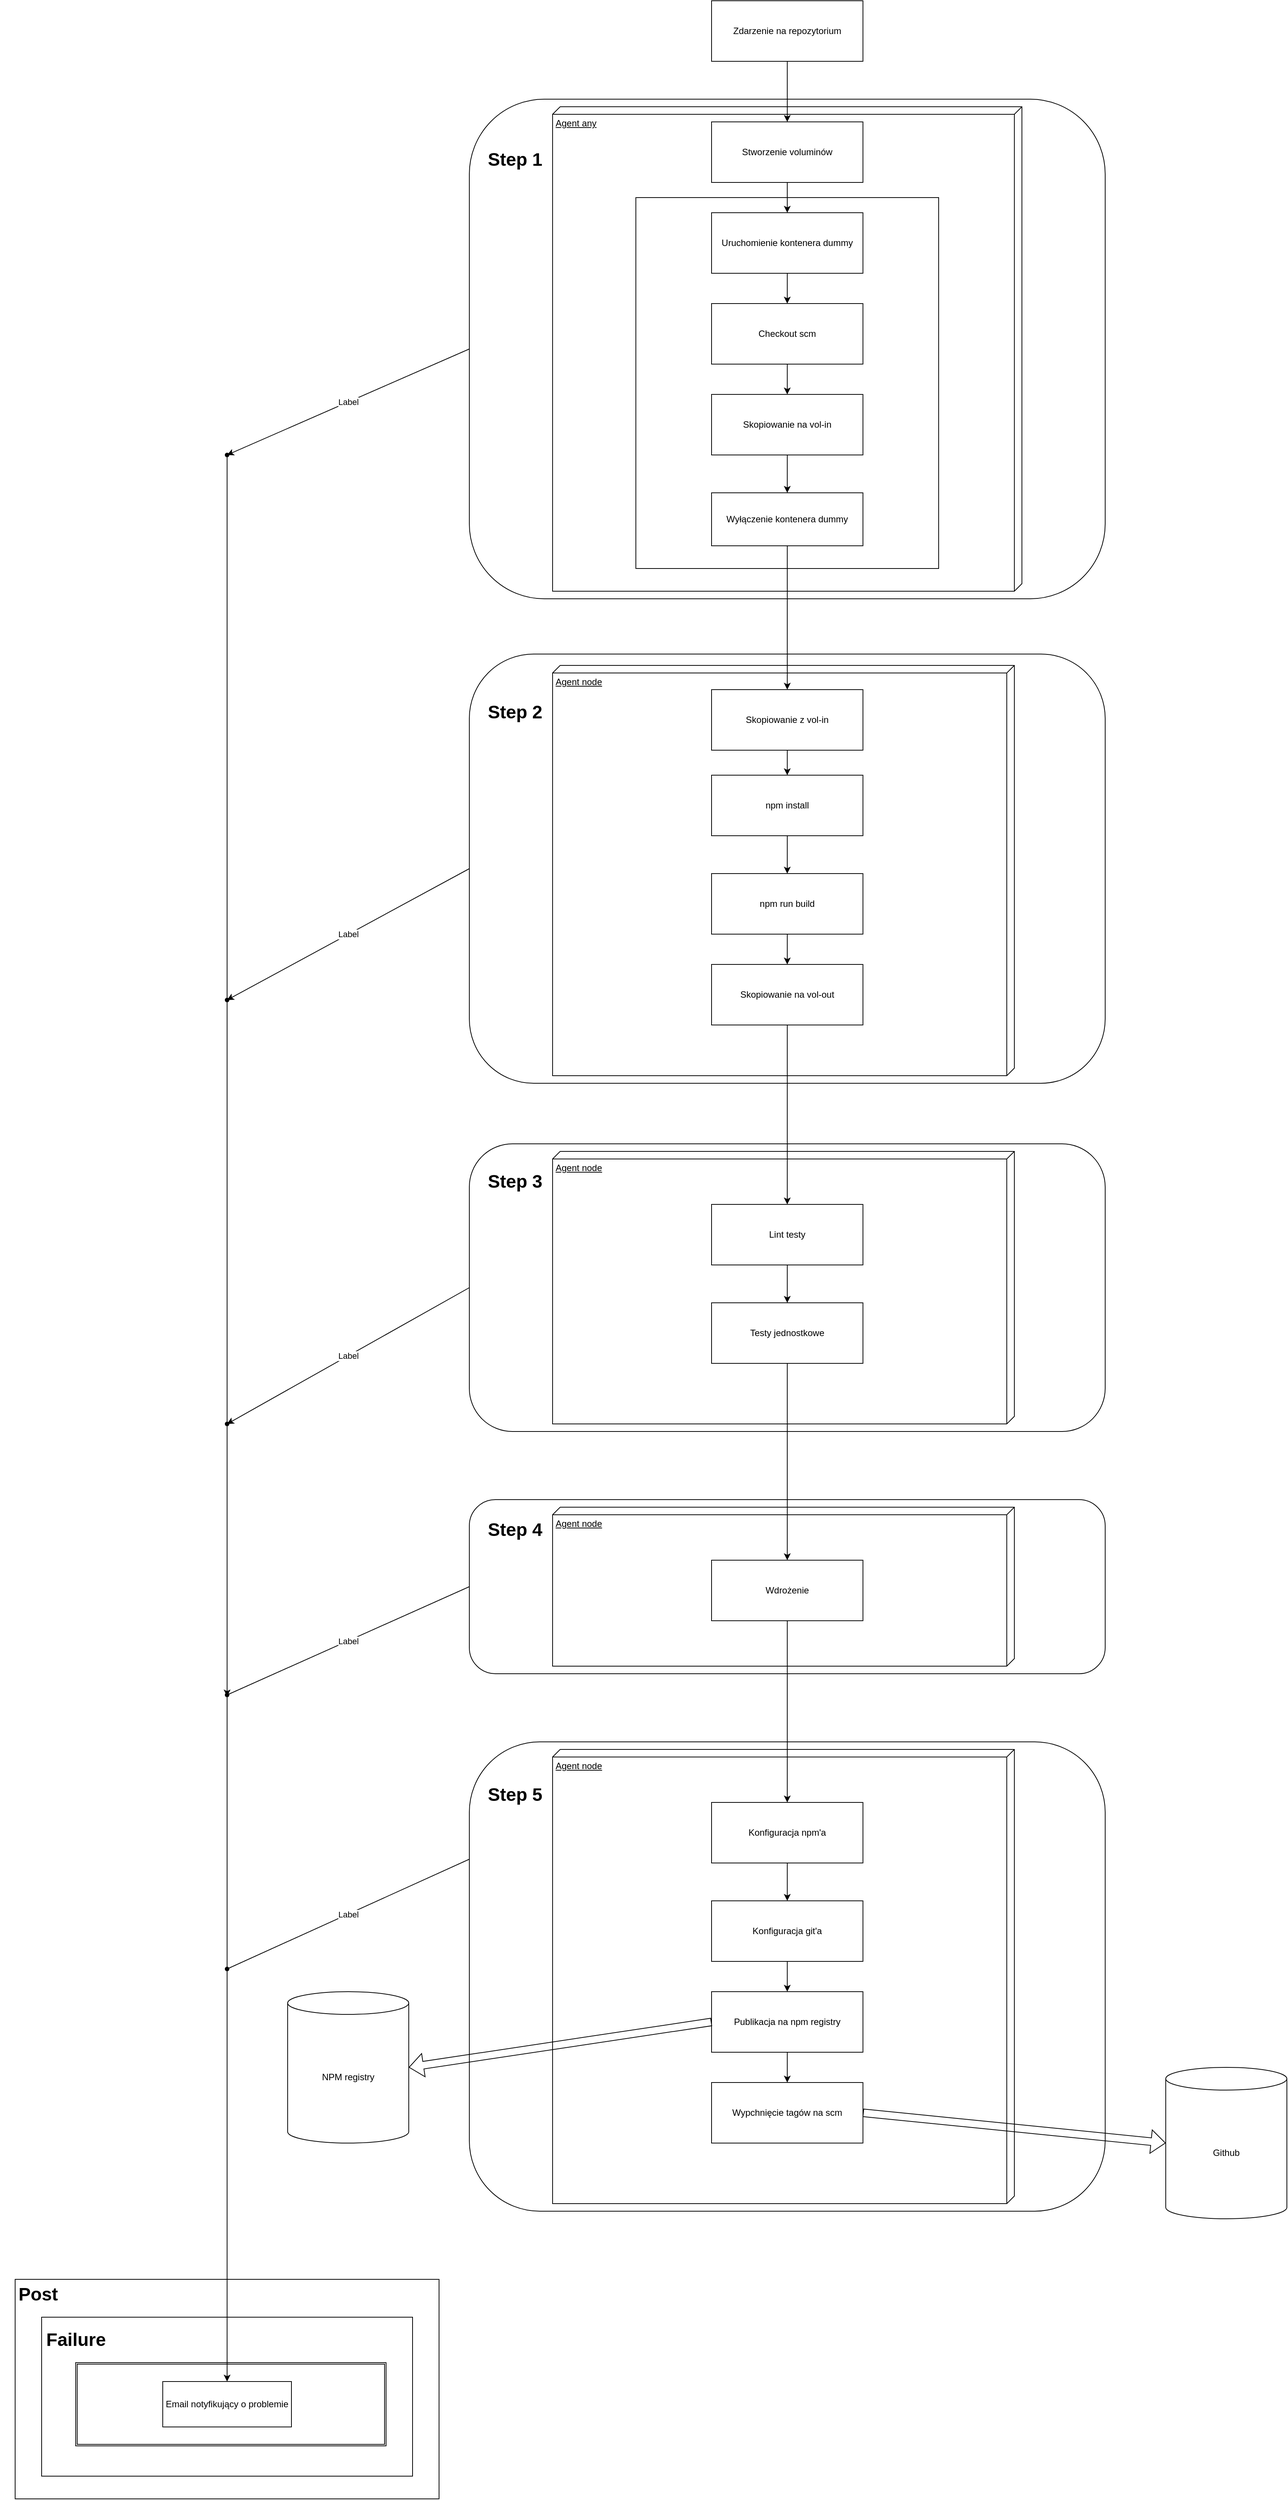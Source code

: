 <mxfile version="18.0.2" type="github">
  <diagram id="yk3ccd7kxiBGalzHjZFc" name="Page-1">
    <mxGraphModel dx="2249" dy="754" grid="1" gridSize="10" guides="1" tooltips="1" connect="1" arrows="1" fold="1" page="1" pageScale="1" pageWidth="827" pageHeight="1169" math="0" shadow="0">
      <root>
        <mxCell id="0" />
        <mxCell id="1" parent="0" />
        <mxCell id="wBmONSoiqPwGgzWHGf61-74" value="" style="rounded=1;whiteSpace=wrap;html=1;" vertex="1" parent="1">
          <mxGeometry x="40" y="2380" width="840" height="620" as="geometry" />
        </mxCell>
        <mxCell id="wBmONSoiqPwGgzWHGf61-73" value="" style="rounded=1;whiteSpace=wrap;html=1;" vertex="1" parent="1">
          <mxGeometry x="40" y="2060" width="840" height="230" as="geometry" />
        </mxCell>
        <mxCell id="wBmONSoiqPwGgzWHGf61-72" value="" style="rounded=1;whiteSpace=wrap;html=1;" vertex="1" parent="1">
          <mxGeometry x="40" y="1590" width="840" height="380" as="geometry" />
        </mxCell>
        <mxCell id="wBmONSoiqPwGgzWHGf61-71" value="" style="rounded=1;whiteSpace=wrap;html=1;" vertex="1" parent="1">
          <mxGeometry x="40" y="943" width="840" height="567" as="geometry" />
        </mxCell>
        <mxCell id="wBmONSoiqPwGgzWHGf61-23" value="" style="rounded=1;whiteSpace=wrap;html=1;" vertex="1" parent="1">
          <mxGeometry x="40" y="210" width="840" height="660" as="geometry" />
        </mxCell>
        <mxCell id="wBmONSoiqPwGgzWHGf61-39" value="Agent any" style="verticalAlign=top;align=left;spacingTop=8;spacingLeft=2;spacingRight=12;shape=cube;size=10;direction=south;fontStyle=4;html=1;" vertex="1" parent="1">
          <mxGeometry x="150" y="220" width="620" height="640" as="geometry" />
        </mxCell>
        <mxCell id="wBmONSoiqPwGgzWHGf61-36" value="Agent node" style="verticalAlign=top;align=left;spacingTop=8;spacingLeft=2;spacingRight=12;shape=cube;size=10;direction=south;fontStyle=4;html=1;" vertex="1" parent="1">
          <mxGeometry x="150" y="958" width="610" height="542" as="geometry" />
        </mxCell>
        <mxCell id="wBmONSoiqPwGgzWHGf61-5" value="Zdarzenie na repozytorium" style="rounded=0;whiteSpace=wrap;html=1;" vertex="1" parent="1">
          <mxGeometry x="360" y="80" width="200" height="80" as="geometry" />
        </mxCell>
        <mxCell id="wBmONSoiqPwGgzWHGf61-6" value="Stworzenie voluminów" style="rounded=0;whiteSpace=wrap;html=1;" vertex="1" parent="1">
          <mxGeometry x="360" y="240" width="200" height="80" as="geometry" />
        </mxCell>
        <mxCell id="wBmONSoiqPwGgzWHGf61-21" value="" style="rounded=0;whiteSpace=wrap;html=1;" vertex="1" parent="1">
          <mxGeometry x="260" y="340" width="400" height="490" as="geometry" />
        </mxCell>
        <mxCell id="wBmONSoiqPwGgzWHGf61-15" value="Checkout scm" style="rounded=0;whiteSpace=wrap;html=1;" vertex="1" parent="1">
          <mxGeometry x="360" y="480" width="200" height="80" as="geometry" />
        </mxCell>
        <mxCell id="wBmONSoiqPwGgzWHGf61-18" value="Skopiowanie na vol-in" style="rounded=0;whiteSpace=wrap;html=1;" vertex="1" parent="1">
          <mxGeometry x="360" y="600" width="200" height="80" as="geometry" />
        </mxCell>
        <mxCell id="wBmONSoiqPwGgzWHGf61-19" value="Wyłączenie kontenera dummy" style="rounded=0;whiteSpace=wrap;html=1;" vertex="1" parent="1">
          <mxGeometry x="360" y="730" width="200" height="70" as="geometry" />
        </mxCell>
        <mxCell id="wBmONSoiqPwGgzWHGf61-12" value="Uruchomienie kontenera dummy" style="rounded=0;whiteSpace=wrap;html=1;" vertex="1" parent="1">
          <mxGeometry x="360" y="360" width="200" height="80" as="geometry" />
        </mxCell>
        <mxCell id="wBmONSoiqPwGgzWHGf61-24" value="Step 1" style="text;strokeColor=none;fillColor=none;html=1;fontSize=24;fontStyle=1;verticalAlign=middle;align=center;" vertex="1" parent="1">
          <mxGeometry x="50" y="270" width="100" height="40" as="geometry" />
        </mxCell>
        <mxCell id="wBmONSoiqPwGgzWHGf61-28" value="" style="endArrow=classic;html=1;rounded=0;entryX=0.5;entryY=0;entryDx=0;entryDy=0;" edge="1" parent="1" source="wBmONSoiqPwGgzWHGf61-12" target="wBmONSoiqPwGgzWHGf61-15">
          <mxGeometry width="50" height="50" relative="1" as="geometry">
            <mxPoint x="390" y="500" as="sourcePoint" />
            <mxPoint x="440" y="450" as="targetPoint" />
          </mxGeometry>
        </mxCell>
        <mxCell id="wBmONSoiqPwGgzWHGf61-29" value="" style="endArrow=classic;html=1;rounded=0;entryX=0.5;entryY=0;entryDx=0;entryDy=0;" edge="1" parent="1" source="wBmONSoiqPwGgzWHGf61-6" target="wBmONSoiqPwGgzWHGf61-12">
          <mxGeometry width="50" height="50" relative="1" as="geometry">
            <mxPoint x="390" y="500" as="sourcePoint" />
            <mxPoint x="440" y="450" as="targetPoint" />
          </mxGeometry>
        </mxCell>
        <mxCell id="wBmONSoiqPwGgzWHGf61-30" value="" style="endArrow=classic;html=1;rounded=0;" edge="1" parent="1" source="wBmONSoiqPwGgzWHGf61-5" target="wBmONSoiqPwGgzWHGf61-6">
          <mxGeometry width="50" height="50" relative="1" as="geometry">
            <mxPoint x="390" y="500" as="sourcePoint" />
            <mxPoint x="440" y="450" as="targetPoint" />
          </mxGeometry>
        </mxCell>
        <mxCell id="wBmONSoiqPwGgzWHGf61-31" value="" style="endArrow=classic;html=1;rounded=0;entryX=0.5;entryY=0;entryDx=0;entryDy=0;exitX=0.5;exitY=1;exitDx=0;exitDy=0;" edge="1" parent="1" source="wBmONSoiqPwGgzWHGf61-15" target="wBmONSoiqPwGgzWHGf61-18">
          <mxGeometry width="50" height="50" relative="1" as="geometry">
            <mxPoint x="390" y="500" as="sourcePoint" />
            <mxPoint x="440" y="450" as="targetPoint" />
          </mxGeometry>
        </mxCell>
        <mxCell id="wBmONSoiqPwGgzWHGf61-32" value="" style="endArrow=classic;html=1;rounded=0;entryX=0.5;entryY=0;entryDx=0;entryDy=0;exitX=0.5;exitY=1;exitDx=0;exitDy=0;" edge="1" parent="1" source="wBmONSoiqPwGgzWHGf61-18" target="wBmONSoiqPwGgzWHGf61-19">
          <mxGeometry width="50" height="50" relative="1" as="geometry">
            <mxPoint x="390" y="500" as="sourcePoint" />
            <mxPoint x="440" y="450" as="targetPoint" />
          </mxGeometry>
        </mxCell>
        <mxCell id="wBmONSoiqPwGgzWHGf61-34" value="npm install" style="rounded=0;whiteSpace=wrap;html=1;" vertex="1" parent="1">
          <mxGeometry x="360" y="1103" width="200" height="80" as="geometry" />
        </mxCell>
        <mxCell id="wBmONSoiqPwGgzWHGf61-35" value="npm run build" style="rounded=0;whiteSpace=wrap;html=1;" vertex="1" parent="1">
          <mxGeometry x="360" y="1233" width="200" height="80" as="geometry" />
        </mxCell>
        <mxCell id="wBmONSoiqPwGgzWHGf61-37" value="Skopiowanie na vol-out" style="rounded=0;whiteSpace=wrap;html=1;" vertex="1" parent="1">
          <mxGeometry x="360" y="1353" width="200" height="80" as="geometry" />
        </mxCell>
        <mxCell id="wBmONSoiqPwGgzWHGf61-40" value="Skopiowanie z vol-in" style="rounded=0;whiteSpace=wrap;html=1;" vertex="1" parent="1">
          <mxGeometry x="360" y="990" width="200" height="80" as="geometry" />
        </mxCell>
        <mxCell id="wBmONSoiqPwGgzWHGf61-42" value="Agent node" style="verticalAlign=top;align=left;spacingTop=8;spacingLeft=2;spacingRight=12;shape=cube;size=10;direction=south;fontStyle=4;html=1;" vertex="1" parent="1">
          <mxGeometry x="150" y="1600" width="610" height="360" as="geometry" />
        </mxCell>
        <mxCell id="wBmONSoiqPwGgzWHGf61-44" value="Lint testy" style="rounded=0;whiteSpace=wrap;html=1;" vertex="1" parent="1">
          <mxGeometry x="360" y="1670" width="200" height="80" as="geometry" />
        </mxCell>
        <mxCell id="wBmONSoiqPwGgzWHGf61-45" value="Testy jednostkowe" style="rounded=0;whiteSpace=wrap;html=1;" vertex="1" parent="1">
          <mxGeometry x="360" y="1800" width="200" height="80" as="geometry" />
        </mxCell>
        <mxCell id="wBmONSoiqPwGgzWHGf61-47" value="Agent node" style="verticalAlign=top;align=left;spacingTop=8;spacingLeft=2;spacingRight=12;shape=cube;size=10;direction=south;fontStyle=4;html=1;" vertex="1" parent="1">
          <mxGeometry x="150" y="2070" width="610" height="210" as="geometry" />
        </mxCell>
        <mxCell id="wBmONSoiqPwGgzWHGf61-48" value="Wdrożenie" style="rounded=0;whiteSpace=wrap;html=1;" vertex="1" parent="1">
          <mxGeometry x="360" y="2140" width="200" height="80" as="geometry" />
        </mxCell>
        <mxCell id="wBmONSoiqPwGgzWHGf61-51" value="Agent node" style="verticalAlign=top;align=left;spacingTop=8;spacingLeft=2;spacingRight=12;shape=cube;size=10;direction=south;fontStyle=4;html=1;" vertex="1" parent="1">
          <mxGeometry x="150" y="2390" width="610" height="600" as="geometry" />
        </mxCell>
        <mxCell id="wBmONSoiqPwGgzWHGf61-52" value="Konfiguracja npm&#39;a" style="rounded=0;whiteSpace=wrap;html=1;" vertex="1" parent="1">
          <mxGeometry x="360" y="2460" width="200" height="80" as="geometry" />
        </mxCell>
        <mxCell id="wBmONSoiqPwGgzWHGf61-53" value="Konfiguracja git&#39;a" style="rounded=0;whiteSpace=wrap;html=1;" vertex="1" parent="1">
          <mxGeometry x="360" y="2590" width="200" height="80" as="geometry" />
        </mxCell>
        <mxCell id="wBmONSoiqPwGgzWHGf61-54" value="Publikacja na npm registry" style="rounded=0;whiteSpace=wrap;html=1;" vertex="1" parent="1">
          <mxGeometry x="360" y="2710" width="200" height="80" as="geometry" />
        </mxCell>
        <mxCell id="wBmONSoiqPwGgzWHGf61-55" value="Wypchnięcie tagów na scm" style="rounded=0;whiteSpace=wrap;html=1;" vertex="1" parent="1">
          <mxGeometry x="360" y="2830" width="200" height="80" as="geometry" />
        </mxCell>
        <mxCell id="wBmONSoiqPwGgzWHGf61-56" value="" style="endArrow=classic;html=1;rounded=0;exitX=0.5;exitY=1;exitDx=0;exitDy=0;" edge="1" parent="1" source="wBmONSoiqPwGgzWHGf61-19" target="wBmONSoiqPwGgzWHGf61-40">
          <mxGeometry width="50" height="50" relative="1" as="geometry">
            <mxPoint x="390" y="1210" as="sourcePoint" />
            <mxPoint x="440" y="1160" as="targetPoint" />
          </mxGeometry>
        </mxCell>
        <mxCell id="wBmONSoiqPwGgzWHGf61-57" value="" style="endArrow=classic;html=1;rounded=0;exitX=0.5;exitY=1;exitDx=0;exitDy=0;entryX=0.5;entryY=0;entryDx=0;entryDy=0;" edge="1" parent="1" source="wBmONSoiqPwGgzWHGf61-34" target="wBmONSoiqPwGgzWHGf61-35">
          <mxGeometry width="50" height="50" relative="1" as="geometry">
            <mxPoint x="390" y="1010" as="sourcePoint" />
            <mxPoint x="440" y="960" as="targetPoint" />
          </mxGeometry>
        </mxCell>
        <mxCell id="wBmONSoiqPwGgzWHGf61-58" value="" style="endArrow=classic;html=1;rounded=0;exitX=0.5;exitY=1;exitDx=0;exitDy=0;" edge="1" parent="1" source="wBmONSoiqPwGgzWHGf61-40" target="wBmONSoiqPwGgzWHGf61-34">
          <mxGeometry width="50" height="50" relative="1" as="geometry">
            <mxPoint x="390" y="1010" as="sourcePoint" />
            <mxPoint x="440" y="960" as="targetPoint" />
          </mxGeometry>
        </mxCell>
        <mxCell id="wBmONSoiqPwGgzWHGf61-59" value="" style="endArrow=classic;html=1;rounded=0;exitX=0.5;exitY=1;exitDx=0;exitDy=0;" edge="1" parent="1" source="wBmONSoiqPwGgzWHGf61-35" target="wBmONSoiqPwGgzWHGf61-37">
          <mxGeometry width="50" height="50" relative="1" as="geometry">
            <mxPoint x="390" y="1310" as="sourcePoint" />
            <mxPoint x="440" y="1260" as="targetPoint" />
          </mxGeometry>
        </mxCell>
        <mxCell id="wBmONSoiqPwGgzWHGf61-60" value="" style="endArrow=classic;html=1;rounded=0;exitX=0.5;exitY=1;exitDx=0;exitDy=0;" edge="1" parent="1" source="wBmONSoiqPwGgzWHGf61-37" target="wBmONSoiqPwGgzWHGf61-44">
          <mxGeometry width="50" height="50" relative="1" as="geometry">
            <mxPoint x="390" y="1310" as="sourcePoint" />
            <mxPoint x="440" y="1260" as="targetPoint" />
          </mxGeometry>
        </mxCell>
        <mxCell id="wBmONSoiqPwGgzWHGf61-61" value="" style="endArrow=classic;html=1;rounded=0;exitX=0.5;exitY=1;exitDx=0;exitDy=0;" edge="1" parent="1" source="wBmONSoiqPwGgzWHGf61-44" target="wBmONSoiqPwGgzWHGf61-45">
          <mxGeometry width="50" height="50" relative="1" as="geometry">
            <mxPoint x="390" y="1810" as="sourcePoint" />
            <mxPoint x="440" y="1760" as="targetPoint" />
          </mxGeometry>
        </mxCell>
        <mxCell id="wBmONSoiqPwGgzWHGf61-62" value="" style="endArrow=classic;html=1;rounded=0;exitX=0.5;exitY=1;exitDx=0;exitDy=0;" edge="1" parent="1" source="wBmONSoiqPwGgzWHGf61-45" target="wBmONSoiqPwGgzWHGf61-48">
          <mxGeometry width="50" height="50" relative="1" as="geometry">
            <mxPoint x="390" y="1810" as="sourcePoint" />
            <mxPoint x="440" y="1760" as="targetPoint" />
          </mxGeometry>
        </mxCell>
        <mxCell id="wBmONSoiqPwGgzWHGf61-63" value="" style="endArrow=classic;html=1;rounded=0;exitX=0.5;exitY=1;exitDx=0;exitDy=0;" edge="1" parent="1" source="wBmONSoiqPwGgzWHGf61-48" target="wBmONSoiqPwGgzWHGf61-52">
          <mxGeometry width="50" height="50" relative="1" as="geometry">
            <mxPoint x="390" y="2110" as="sourcePoint" />
            <mxPoint x="440" y="2060" as="targetPoint" />
          </mxGeometry>
        </mxCell>
        <mxCell id="wBmONSoiqPwGgzWHGf61-64" value="" style="endArrow=classic;html=1;rounded=0;exitX=0.5;exitY=1;exitDx=0;exitDy=0;" edge="1" parent="1" source="wBmONSoiqPwGgzWHGf61-52" target="wBmONSoiqPwGgzWHGf61-53">
          <mxGeometry width="50" height="50" relative="1" as="geometry">
            <mxPoint x="390" y="2310" as="sourcePoint" />
            <mxPoint x="440" y="2260" as="targetPoint" />
          </mxGeometry>
        </mxCell>
        <mxCell id="wBmONSoiqPwGgzWHGf61-65" value="" style="endArrow=classic;html=1;rounded=0;exitX=0.5;exitY=1;exitDx=0;exitDy=0;" edge="1" parent="1" source="wBmONSoiqPwGgzWHGf61-53" target="wBmONSoiqPwGgzWHGf61-54">
          <mxGeometry width="50" height="50" relative="1" as="geometry">
            <mxPoint x="390" y="2610" as="sourcePoint" />
            <mxPoint x="440" y="2560" as="targetPoint" />
          </mxGeometry>
        </mxCell>
        <mxCell id="wBmONSoiqPwGgzWHGf61-66" value="" style="endArrow=classic;html=1;rounded=0;exitX=0.5;exitY=1;exitDx=0;exitDy=0;" edge="1" parent="1" source="wBmONSoiqPwGgzWHGf61-54" target="wBmONSoiqPwGgzWHGf61-55">
          <mxGeometry width="50" height="50" relative="1" as="geometry">
            <mxPoint x="390" y="2610" as="sourcePoint" />
            <mxPoint x="440" y="2560" as="targetPoint" />
          </mxGeometry>
        </mxCell>
        <mxCell id="wBmONSoiqPwGgzWHGf61-67" value="NPM registry" style="shape=cylinder3;whiteSpace=wrap;html=1;boundedLbl=1;backgroundOutline=1;size=15;" vertex="1" parent="1">
          <mxGeometry x="-200" y="2710" width="160" height="200" as="geometry" />
        </mxCell>
        <mxCell id="wBmONSoiqPwGgzWHGf61-68" value="Github" style="shape=cylinder3;whiteSpace=wrap;html=1;boundedLbl=1;backgroundOutline=1;size=15;" vertex="1" parent="1">
          <mxGeometry x="960" y="2810" width="160" height="200" as="geometry" />
        </mxCell>
        <mxCell id="wBmONSoiqPwGgzWHGf61-69" value="" style="shape=flexArrow;endArrow=classic;html=1;rounded=0;exitX=0;exitY=0.5;exitDx=0;exitDy=0;entryX=1;entryY=0.5;entryDx=0;entryDy=0;entryPerimeter=0;" edge="1" parent="1" source="wBmONSoiqPwGgzWHGf61-54" target="wBmONSoiqPwGgzWHGf61-67">
          <mxGeometry width="50" height="50" relative="1" as="geometry">
            <mxPoint x="390" y="2710" as="sourcePoint" />
            <mxPoint x="440" y="2660" as="targetPoint" />
          </mxGeometry>
        </mxCell>
        <mxCell id="wBmONSoiqPwGgzWHGf61-70" value="" style="shape=flexArrow;endArrow=classic;html=1;rounded=0;exitX=1;exitY=0.5;exitDx=0;exitDy=0;entryX=0;entryY=0.5;entryDx=0;entryDy=0;entryPerimeter=0;" edge="1" parent="1" source="wBmONSoiqPwGgzWHGf61-55" target="wBmONSoiqPwGgzWHGf61-68">
          <mxGeometry width="50" height="50" relative="1" as="geometry">
            <mxPoint x="390" y="2710" as="sourcePoint" />
            <mxPoint x="440" y="2660" as="targetPoint" />
          </mxGeometry>
        </mxCell>
        <mxCell id="wBmONSoiqPwGgzWHGf61-77" value="Step 2" style="text;strokeColor=none;fillColor=none;html=1;fontSize=24;fontStyle=1;verticalAlign=middle;align=center;" vertex="1" parent="1">
          <mxGeometry x="50" y="1000" width="100" height="40" as="geometry" />
        </mxCell>
        <mxCell id="wBmONSoiqPwGgzWHGf61-78" value="Step 3" style="text;strokeColor=none;fillColor=none;html=1;fontSize=24;fontStyle=1;verticalAlign=middle;align=center;" vertex="1" parent="1">
          <mxGeometry x="50" y="1620" width="100" height="40" as="geometry" />
        </mxCell>
        <mxCell id="wBmONSoiqPwGgzWHGf61-79" value="Step 4" style="text;strokeColor=none;fillColor=none;html=1;fontSize=24;fontStyle=1;verticalAlign=middle;align=center;" vertex="1" parent="1">
          <mxGeometry x="50" y="2080" width="100" height="40" as="geometry" />
        </mxCell>
        <mxCell id="wBmONSoiqPwGgzWHGf61-80" value="Step 5" style="text;strokeColor=none;fillColor=none;html=1;fontSize=24;fontStyle=1;verticalAlign=middle;align=center;" vertex="1" parent="1">
          <mxGeometry x="50" y="2430" width="100" height="40" as="geometry" />
        </mxCell>
        <mxCell id="wBmONSoiqPwGgzWHGf61-84" value="" style="endArrow=classic;html=1;rounded=0;exitX=0;exitY=0.5;exitDx=0;exitDy=0;" edge="1" parent="1" source="wBmONSoiqPwGgzWHGf61-23">
          <mxGeometry relative="1" as="geometry">
            <mxPoint x="250" y="420" as="sourcePoint" />
            <mxPoint x="-280" y="680" as="targetPoint" />
          </mxGeometry>
        </mxCell>
        <mxCell id="wBmONSoiqPwGgzWHGf61-85" value="Label" style="edgeLabel;resizable=0;html=1;align=center;verticalAlign=middle;" connectable="0" vertex="1" parent="wBmONSoiqPwGgzWHGf61-84">
          <mxGeometry relative="1" as="geometry" />
        </mxCell>
        <mxCell id="wBmONSoiqPwGgzWHGf61-87" value="" style="endArrow=none;html=1;rounded=0;startArrow=none;" edge="1" parent="1" source="wBmONSoiqPwGgzWHGf61-88">
          <mxGeometry width="50" height="50" relative="1" as="geometry">
            <mxPoint x="-280" y="1000" as="sourcePoint" />
            <mxPoint x="-280" y="680" as="targetPoint" />
          </mxGeometry>
        </mxCell>
        <mxCell id="wBmONSoiqPwGgzWHGf61-88" value="" style="shape=waypoint;sketch=0;fillStyle=solid;size=6;pointerEvents=1;points=[];fillColor=none;resizable=0;rotatable=0;perimeter=centerPerimeter;snapToPoint=1;" vertex="1" parent="1">
          <mxGeometry x="-300" y="660" width="40" height="40" as="geometry" />
        </mxCell>
        <mxCell id="wBmONSoiqPwGgzWHGf61-89" value="" style="endArrow=none;html=1;rounded=0;entryX=0.6;entryY=0.65;entryDx=0;entryDy=0;entryPerimeter=0;startArrow=none;" edge="1" parent="1" source="wBmONSoiqPwGgzWHGf61-100" target="wBmONSoiqPwGgzWHGf61-88">
          <mxGeometry width="50" height="50" relative="1" as="geometry">
            <mxPoint x="-280" y="3050" as="sourcePoint" />
            <mxPoint x="-280" y="760" as="targetPoint" />
          </mxGeometry>
        </mxCell>
        <mxCell id="wBmONSoiqPwGgzWHGf61-90" value="" style="endArrow=classic;html=1;rounded=0;exitX=0;exitY=0.5;exitDx=0;exitDy=0;" edge="1" parent="1" source="wBmONSoiqPwGgzWHGf61-71">
          <mxGeometry relative="1" as="geometry">
            <mxPoint x="250" y="1420" as="sourcePoint" />
            <mxPoint x="-280" y="1400" as="targetPoint" />
          </mxGeometry>
        </mxCell>
        <mxCell id="wBmONSoiqPwGgzWHGf61-91" value="Label" style="edgeLabel;resizable=0;html=1;align=center;verticalAlign=middle;" connectable="0" vertex="1" parent="wBmONSoiqPwGgzWHGf61-90">
          <mxGeometry relative="1" as="geometry" />
        </mxCell>
        <mxCell id="wBmONSoiqPwGgzWHGf61-93" value="" style="endArrow=classic;html=1;rounded=0;exitX=0;exitY=0.5;exitDx=0;exitDy=0;" edge="1" parent="1" source="wBmONSoiqPwGgzWHGf61-72">
          <mxGeometry relative="1" as="geometry">
            <mxPoint x="250" y="1720" as="sourcePoint" />
            <mxPoint x="-280" y="1960" as="targetPoint" />
          </mxGeometry>
        </mxCell>
        <mxCell id="wBmONSoiqPwGgzWHGf61-94" value="Label" style="edgeLabel;resizable=0;html=1;align=center;verticalAlign=middle;" connectable="0" vertex="1" parent="wBmONSoiqPwGgzWHGf61-93">
          <mxGeometry relative="1" as="geometry" />
        </mxCell>
        <mxCell id="wBmONSoiqPwGgzWHGf61-96" value="" style="endArrow=classic;html=1;rounded=0;exitDx=0;exitDy=0;startArrow=none;" edge="1" parent="1" source="wBmONSoiqPwGgzWHGf61-104">
          <mxGeometry relative="1" as="geometry">
            <mxPoint x="250" y="2220" as="sourcePoint" />
            <mxPoint x="-280" y="2320" as="targetPoint" />
          </mxGeometry>
        </mxCell>
        <mxCell id="wBmONSoiqPwGgzWHGf61-98" value="" style="endArrow=classic;html=1;rounded=0;exitDx=0;exitDy=0;startArrow=none;" edge="1" parent="1" source="wBmONSoiqPwGgzWHGf61-107">
          <mxGeometry relative="1" as="geometry">
            <mxPoint x="250" y="2520" as="sourcePoint" />
            <mxPoint x="-280" y="2680" as="targetPoint" />
          </mxGeometry>
        </mxCell>
        <mxCell id="wBmONSoiqPwGgzWHGf61-100" value="" style="shape=waypoint;sketch=0;fillStyle=solid;size=6;pointerEvents=1;points=[];fillColor=none;resizable=0;rotatable=0;perimeter=centerPerimeter;snapToPoint=1;" vertex="1" parent="1">
          <mxGeometry x="-300" y="1380" width="40" height="40" as="geometry" />
        </mxCell>
        <mxCell id="wBmONSoiqPwGgzWHGf61-101" value="" style="endArrow=none;html=1;rounded=0;entryDx=0;entryDy=0;entryPerimeter=0;startArrow=none;" edge="1" parent="1" source="wBmONSoiqPwGgzWHGf61-102" target="wBmONSoiqPwGgzWHGf61-100">
          <mxGeometry width="50" height="50" relative="1" as="geometry">
            <mxPoint x="-280" y="3050" as="sourcePoint" />
            <mxPoint x="-280" y="680" as="targetPoint" />
          </mxGeometry>
        </mxCell>
        <mxCell id="wBmONSoiqPwGgzWHGf61-102" value="" style="shape=waypoint;sketch=0;fillStyle=solid;size=6;pointerEvents=1;points=[];fillColor=none;resizable=0;rotatable=0;perimeter=centerPerimeter;snapToPoint=1;" vertex="1" parent="1">
          <mxGeometry x="-300" y="1940" width="40" height="40" as="geometry" />
        </mxCell>
        <mxCell id="wBmONSoiqPwGgzWHGf61-103" value="" style="endArrow=none;html=1;rounded=0;entryDx=0;entryDy=0;entryPerimeter=0;" edge="1" parent="1" target="wBmONSoiqPwGgzWHGf61-102">
          <mxGeometry width="50" height="50" relative="1" as="geometry">
            <mxPoint x="-280" y="3050" as="sourcePoint" />
            <mxPoint x="-280" y="1400" as="targetPoint" />
          </mxGeometry>
        </mxCell>
        <mxCell id="wBmONSoiqPwGgzWHGf61-104" value="" style="shape=waypoint;sketch=0;fillStyle=solid;size=6;pointerEvents=1;points=[];fillColor=none;resizable=0;rotatable=0;perimeter=centerPerimeter;snapToPoint=1;" vertex="1" parent="1">
          <mxGeometry x="-300" y="2298" width="40" height="40" as="geometry" />
        </mxCell>
        <mxCell id="wBmONSoiqPwGgzWHGf61-105" value="" style="endArrow=none;html=1;rounded=0;exitX=0;exitY=0.5;exitDx=0;exitDy=0;" edge="1" parent="1" source="wBmONSoiqPwGgzWHGf61-73" target="wBmONSoiqPwGgzWHGf61-104">
          <mxGeometry relative="1" as="geometry">
            <mxPoint x="40" y="2175" as="sourcePoint" />
            <mxPoint x="-280" y="2320" as="targetPoint" />
          </mxGeometry>
        </mxCell>
        <mxCell id="wBmONSoiqPwGgzWHGf61-106" value="Label" style="edgeLabel;resizable=0;html=1;align=center;verticalAlign=middle;" connectable="0" vertex="1" parent="wBmONSoiqPwGgzWHGf61-105">
          <mxGeometry relative="1" as="geometry" />
        </mxCell>
        <mxCell id="wBmONSoiqPwGgzWHGf61-107" value="" style="shape=waypoint;sketch=0;fillStyle=solid;size=6;pointerEvents=1;points=[];fillColor=none;resizable=0;rotatable=0;perimeter=centerPerimeter;snapToPoint=1;" vertex="1" parent="1">
          <mxGeometry x="-300" y="2660" width="40" height="40" as="geometry" />
        </mxCell>
        <mxCell id="wBmONSoiqPwGgzWHGf61-108" value="" style="endArrow=none;html=1;rounded=0;exitX=0;exitY=0.25;exitDx=0;exitDy=0;" edge="1" parent="1" source="wBmONSoiqPwGgzWHGf61-74" target="wBmONSoiqPwGgzWHGf61-107">
          <mxGeometry relative="1" as="geometry">
            <mxPoint x="40" y="2535" as="sourcePoint" />
            <mxPoint x="-280" y="2680" as="targetPoint" />
          </mxGeometry>
        </mxCell>
        <mxCell id="wBmONSoiqPwGgzWHGf61-109" value="Label" style="edgeLabel;resizable=0;html=1;align=center;verticalAlign=middle;" connectable="0" vertex="1" parent="wBmONSoiqPwGgzWHGf61-108">
          <mxGeometry relative="1" as="geometry" />
        </mxCell>
        <mxCell id="wBmONSoiqPwGgzWHGf61-110" value="" style="rounded=0;whiteSpace=wrap;html=1;" vertex="1" parent="1">
          <mxGeometry x="-560" y="3090" width="560" height="290" as="geometry" />
        </mxCell>
        <mxCell id="wBmONSoiqPwGgzWHGf61-111" value="" style="rounded=0;whiteSpace=wrap;html=1;" vertex="1" parent="1">
          <mxGeometry x="-525" y="3140" width="490" height="210" as="geometry" />
        </mxCell>
        <mxCell id="wBmONSoiqPwGgzWHGf61-112" value="" style="shape=ext;double=1;rounded=0;whiteSpace=wrap;html=1;" vertex="1" parent="1">
          <mxGeometry x="-480" y="3200" width="410" height="110" as="geometry" />
        </mxCell>
        <mxCell id="wBmONSoiqPwGgzWHGf61-113" value="Post" style="text;strokeColor=none;fillColor=none;html=1;fontSize=24;fontStyle=1;verticalAlign=middle;align=center;" vertex="1" parent="1">
          <mxGeometry x="-580" y="3090" width="100" height="40" as="geometry" />
        </mxCell>
        <mxCell id="wBmONSoiqPwGgzWHGf61-115" value="Failure" style="text;strokeColor=none;fillColor=none;html=1;fontSize=24;fontStyle=1;verticalAlign=middle;align=center;" vertex="1" parent="1">
          <mxGeometry x="-530" y="3150" width="100" height="40" as="geometry" />
        </mxCell>
        <mxCell id="wBmONSoiqPwGgzWHGf61-117" value="Email notyfikujący o problemie" style="rounded=0;whiteSpace=wrap;html=1;" vertex="1" parent="1">
          <mxGeometry x="-365" y="3225" width="170" height="60" as="geometry" />
        </mxCell>
        <mxCell id="wBmONSoiqPwGgzWHGf61-118" value="" style="endArrow=classic;html=1;rounded=0;" edge="1" parent="1" target="wBmONSoiqPwGgzWHGf61-117">
          <mxGeometry width="50" height="50" relative="1" as="geometry">
            <mxPoint x="-280" y="3050" as="sourcePoint" />
            <mxPoint y="3190" as="targetPoint" />
          </mxGeometry>
        </mxCell>
      </root>
    </mxGraphModel>
  </diagram>
</mxfile>
